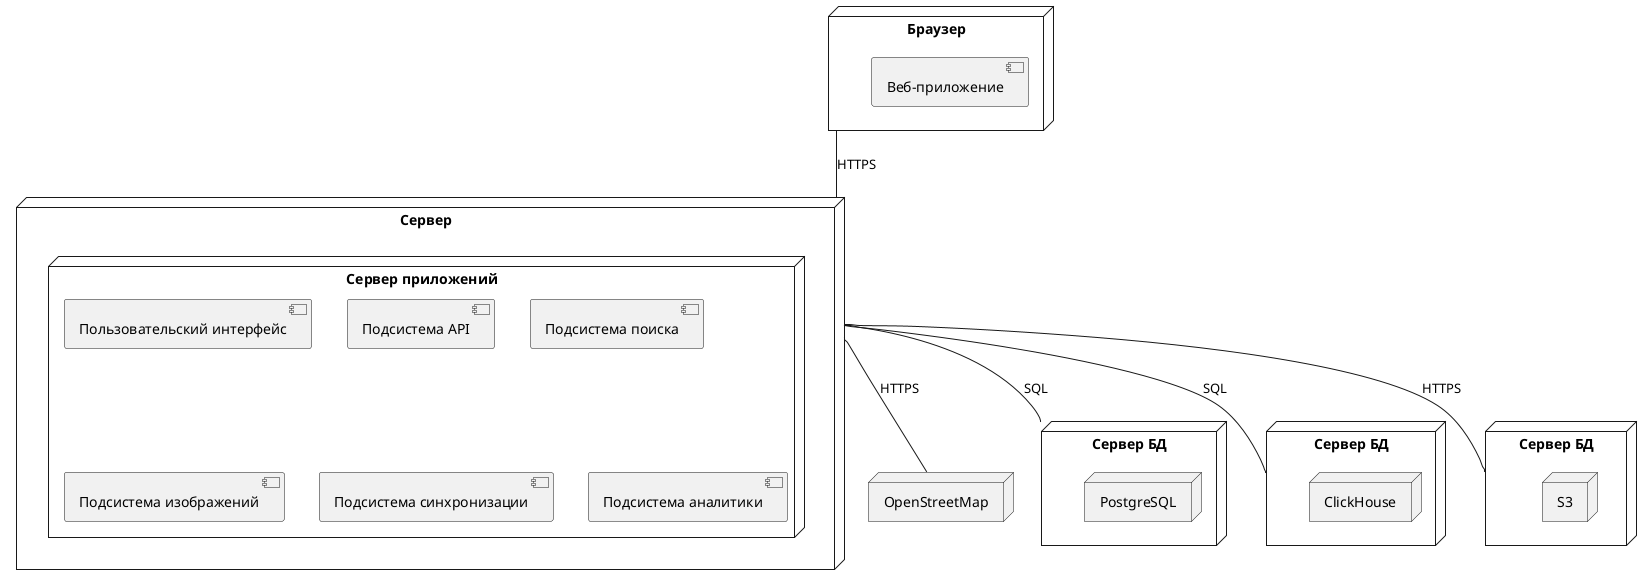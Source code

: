 @startuml

node Браузер as browser {
    [Веб-приложение]
}

node Сервер as server {
    node "Сервер приложений" as server_app {
        [Пользовательский интерфейс] as ui
        [Подсистема API] as api_handler
        [Подсистема поиска] as search
        [Подсистема изображений] as images
        [Подсистема синхронизации] as sync
        [Подсистема аналитики] as analytics
    }
}

node "Сервер БД" as postgres_server {
    node PostgreSQL as postgres
}

node "Сервер БД" as clickhouse_server {
    node ClickHouse as clickhouse
}

node "Сервер БД" as s3_server {
    node S3 as s3
}

node OpenStreetMap as openstreetmap

browser -- server : HTTPS
server -- postgres_server : SQL
server -- clickhouse_server : SQL
server -- s3_server : HTTPS
server -- openstreetmap : HTTPS

@enduml
